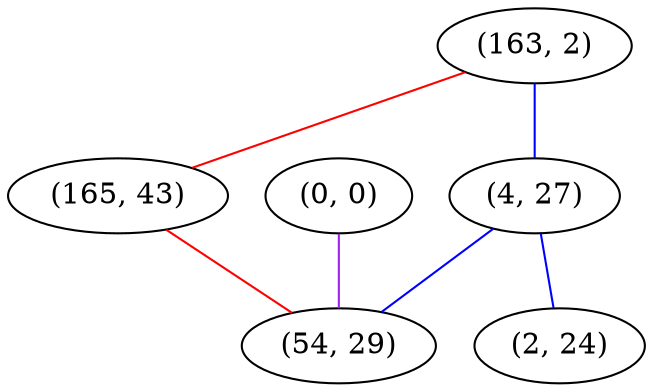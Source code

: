 graph "" {
"(163, 2)";
"(0, 0)";
"(165, 43)";
"(4, 27)";
"(54, 29)";
"(2, 24)";
"(163, 2)" -- "(4, 27)"  [color=blue, key=0, weight=3];
"(163, 2)" -- "(165, 43)"  [color=red, key=0, weight=1];
"(0, 0)" -- "(54, 29)"  [color=purple, key=0, weight=4];
"(165, 43)" -- "(54, 29)"  [color=red, key=0, weight=1];
"(4, 27)" -- "(2, 24)"  [color=blue, key=0, weight=3];
"(4, 27)" -- "(54, 29)"  [color=blue, key=0, weight=3];
}
